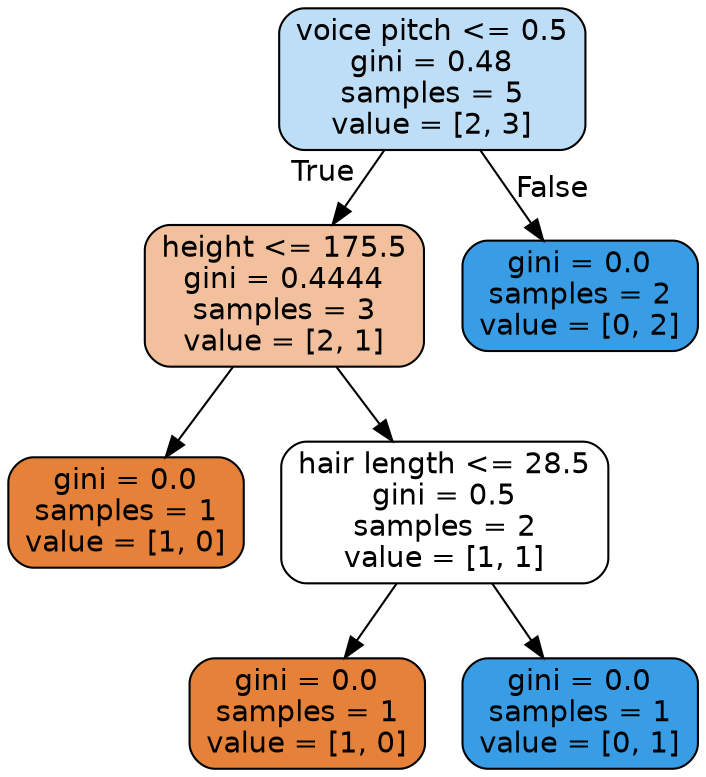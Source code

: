 digraph Tree {
node [shape=box, style="filled, rounded", color="black", fontname=helvetica] ;
edge [fontname=helvetica] ;
0 [label="voice pitch <= 0.5\ngini = 0.48\nsamples = 5\nvalue = [2, 3]", fillcolor="#399de555"] ;
1 [label="height <= 175.5\ngini = 0.4444\nsamples = 3\nvalue = [2, 1]", fillcolor="#e581397f"] ;
0 -> 1 [labeldistance=2.5, labelangle=45, headlabel="True"] ;
2 [label="gini = 0.0\nsamples = 1\nvalue = [1, 0]", fillcolor="#e58139ff"] ;
1 -> 2 ;
3 [label="hair length <= 28.5\ngini = 0.5\nsamples = 2\nvalue = [1, 1]", fillcolor="#e5813900"] ;
1 -> 3 ;
4 [label="gini = 0.0\nsamples = 1\nvalue = [1, 0]", fillcolor="#e58139ff"] ;
3 -> 4 ;
5 [label="gini = 0.0\nsamples = 1\nvalue = [0, 1]", fillcolor="#399de5ff"] ;
3 -> 5 ;
6 [label="gini = 0.0\nsamples = 2\nvalue = [0, 2]", fillcolor="#399de5ff"] ;
0 -> 6 [labeldistance=2.5, labelangle=-45, headlabel="False"] ;
}